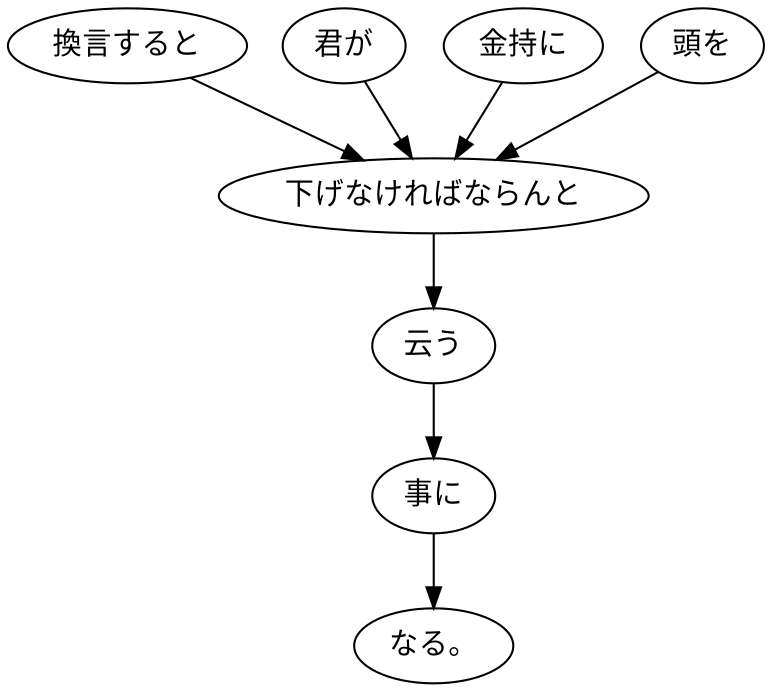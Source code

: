 digraph graph5543 {
	node0 [label="換言すると"];
	node1 [label="君が"];
	node2 [label="金持に"];
	node3 [label="頭を"];
	node4 [label="下げなければならんと"];
	node5 [label="云う"];
	node6 [label="事に"];
	node7 [label="なる。"];
	node0 -> node4;
	node1 -> node4;
	node2 -> node4;
	node3 -> node4;
	node4 -> node5;
	node5 -> node6;
	node6 -> node7;
}
